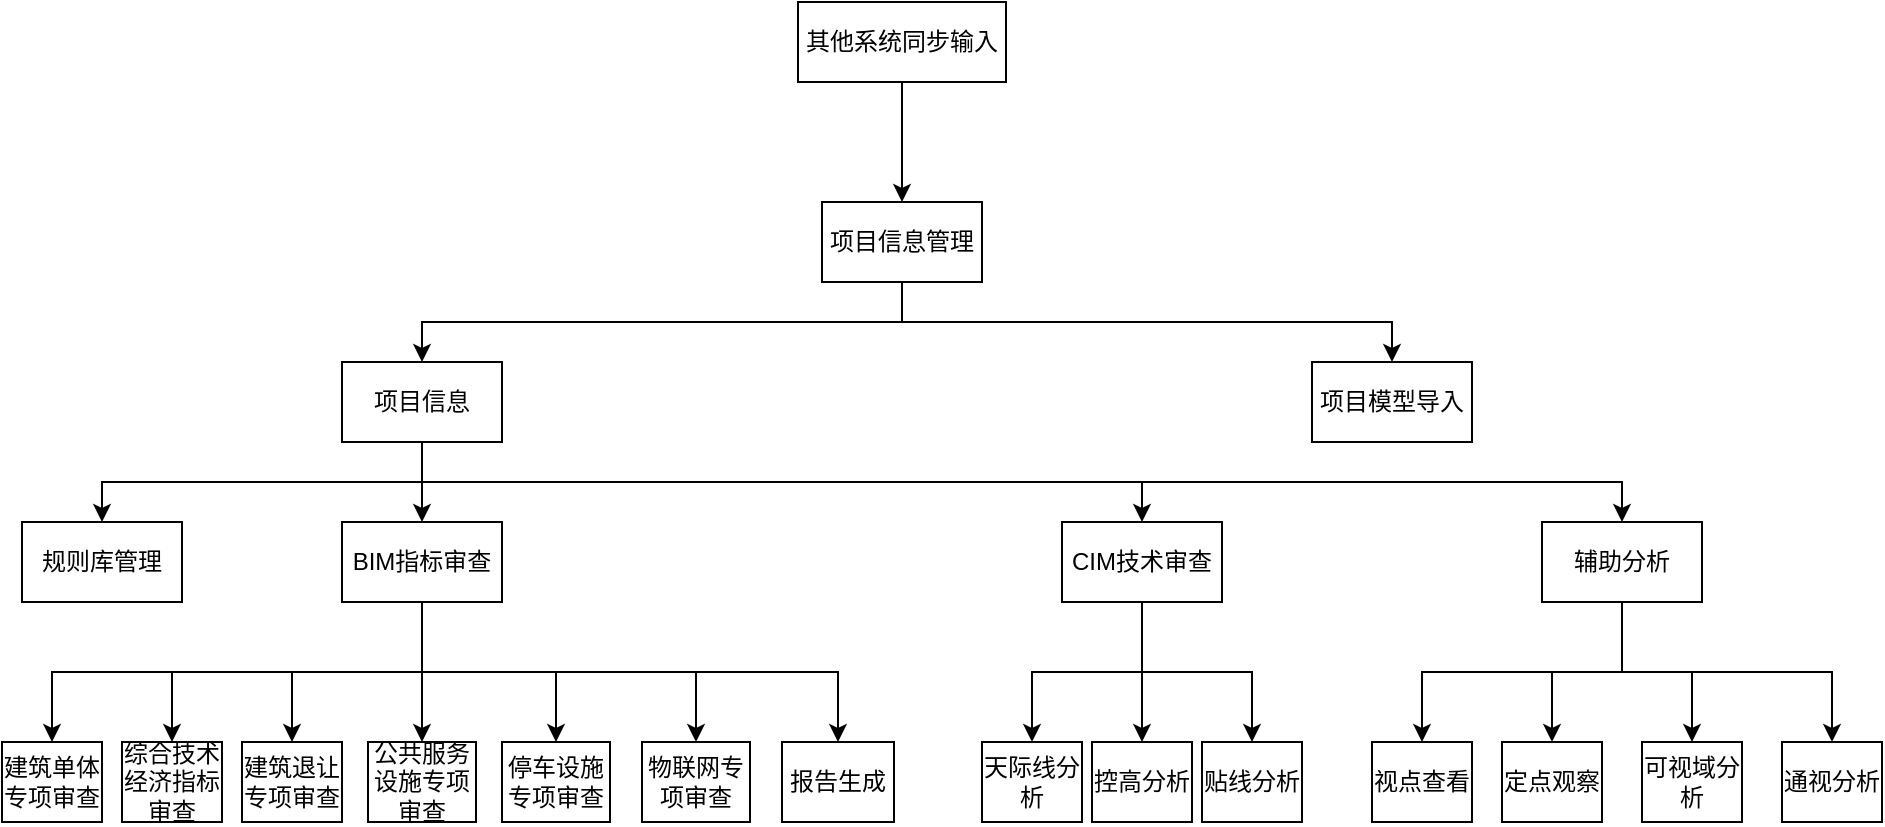 <mxfile version="14.9.8" type="github">
  <diagram id="styI5fg3Mlbr4pc_d02F" name="Page-1">
    <mxGraphModel dx="2012" dy="635" grid="1" gridSize="10" guides="1" tooltips="1" connect="1" arrows="1" fold="1" page="1" pageScale="1" pageWidth="827" pageHeight="1169" math="0" shadow="0">
      <root>
        <mxCell id="0" />
        <mxCell id="1" parent="0" />
        <mxCell id="FkTYA5YszxBsdHCB7o3I-4" style="edgeStyle=orthogonalEdgeStyle;rounded=0;orthogonalLoop=1;jettySize=auto;html=1;exitX=0.5;exitY=1;exitDx=0;exitDy=0;entryX=0.5;entryY=0;entryDx=0;entryDy=0;" edge="1" parent="1" source="FkTYA5YszxBsdHCB7o3I-2" target="FkTYA5YszxBsdHCB7o3I-3">
          <mxGeometry relative="1" as="geometry" />
        </mxCell>
        <mxCell id="FkTYA5YszxBsdHCB7o3I-6" style="edgeStyle=orthogonalEdgeStyle;rounded=0;orthogonalLoop=1;jettySize=auto;html=1;exitX=0.5;exitY=1;exitDx=0;exitDy=0;entryX=0.5;entryY=0;entryDx=0;entryDy=0;" edge="1" parent="1" source="FkTYA5YszxBsdHCB7o3I-2" target="FkTYA5YszxBsdHCB7o3I-5">
          <mxGeometry relative="1" as="geometry" />
        </mxCell>
        <mxCell id="FkTYA5YszxBsdHCB7o3I-2" value="项目信息管理" style="rounded=0;whiteSpace=wrap;html=1;" vertex="1" parent="1">
          <mxGeometry x="310" y="200" width="80" height="40" as="geometry" />
        </mxCell>
        <mxCell id="FkTYA5YszxBsdHCB7o3I-11" style="edgeStyle=orthogonalEdgeStyle;rounded=0;orthogonalLoop=1;jettySize=auto;html=1;exitX=0.5;exitY=1;exitDx=0;exitDy=0;" edge="1" parent="1" source="FkTYA5YszxBsdHCB7o3I-3" target="FkTYA5YszxBsdHCB7o3I-7">
          <mxGeometry relative="1" as="geometry" />
        </mxCell>
        <mxCell id="FkTYA5YszxBsdHCB7o3I-12" style="edgeStyle=orthogonalEdgeStyle;rounded=0;orthogonalLoop=1;jettySize=auto;html=1;exitX=0.5;exitY=1;exitDx=0;exitDy=0;" edge="1" parent="1" source="FkTYA5YszxBsdHCB7o3I-3" target="FkTYA5YszxBsdHCB7o3I-8">
          <mxGeometry relative="1" as="geometry" />
        </mxCell>
        <mxCell id="FkTYA5YszxBsdHCB7o3I-13" style="edgeStyle=orthogonalEdgeStyle;rounded=0;orthogonalLoop=1;jettySize=auto;html=1;exitX=0.5;exitY=1;exitDx=0;exitDy=0;entryX=0.5;entryY=0;entryDx=0;entryDy=0;" edge="1" parent="1" source="FkTYA5YszxBsdHCB7o3I-3" target="FkTYA5YszxBsdHCB7o3I-9">
          <mxGeometry relative="1" as="geometry" />
        </mxCell>
        <mxCell id="FkTYA5YszxBsdHCB7o3I-14" style="edgeStyle=orthogonalEdgeStyle;rounded=0;orthogonalLoop=1;jettySize=auto;html=1;exitX=0.5;exitY=1;exitDx=0;exitDy=0;entryX=0.5;entryY=0;entryDx=0;entryDy=0;" edge="1" parent="1" source="FkTYA5YszxBsdHCB7o3I-3" target="FkTYA5YszxBsdHCB7o3I-10">
          <mxGeometry relative="1" as="geometry" />
        </mxCell>
        <mxCell id="FkTYA5YszxBsdHCB7o3I-3" value="项目信息" style="rounded=0;whiteSpace=wrap;html=1;" vertex="1" parent="1">
          <mxGeometry x="70" y="280" width="80" height="40" as="geometry" />
        </mxCell>
        <mxCell id="FkTYA5YszxBsdHCB7o3I-5" value="项目模型导入" style="rounded=0;whiteSpace=wrap;html=1;" vertex="1" parent="1">
          <mxGeometry x="555" y="280" width="80" height="40" as="geometry" />
        </mxCell>
        <mxCell id="FkTYA5YszxBsdHCB7o3I-7" value="规则库管理" style="rounded=0;whiteSpace=wrap;html=1;" vertex="1" parent="1">
          <mxGeometry x="-90" y="360" width="80" height="40" as="geometry" />
        </mxCell>
        <mxCell id="FkTYA5YszxBsdHCB7o3I-22" style="edgeStyle=orthogonalEdgeStyle;rounded=0;orthogonalLoop=1;jettySize=auto;html=1;exitX=0.5;exitY=1;exitDx=0;exitDy=0;entryX=0.5;entryY=0;entryDx=0;entryDy=0;" edge="1" parent="1" source="FkTYA5YszxBsdHCB7o3I-8" target="FkTYA5YszxBsdHCB7o3I-15">
          <mxGeometry relative="1" as="geometry" />
        </mxCell>
        <mxCell id="FkTYA5YszxBsdHCB7o3I-23" style="edgeStyle=orthogonalEdgeStyle;rounded=0;orthogonalLoop=1;jettySize=auto;html=1;exitX=0.5;exitY=1;exitDx=0;exitDy=0;entryX=0.5;entryY=0;entryDx=0;entryDy=0;" edge="1" parent="1" source="FkTYA5YszxBsdHCB7o3I-8" target="FkTYA5YszxBsdHCB7o3I-16">
          <mxGeometry relative="1" as="geometry" />
        </mxCell>
        <mxCell id="FkTYA5YszxBsdHCB7o3I-24" style="edgeStyle=orthogonalEdgeStyle;rounded=0;orthogonalLoop=1;jettySize=auto;html=1;exitX=0.5;exitY=1;exitDx=0;exitDy=0;" edge="1" parent="1" source="FkTYA5YszxBsdHCB7o3I-8" target="FkTYA5YszxBsdHCB7o3I-18">
          <mxGeometry relative="1" as="geometry" />
        </mxCell>
        <mxCell id="FkTYA5YszxBsdHCB7o3I-25" style="edgeStyle=orthogonalEdgeStyle;rounded=0;orthogonalLoop=1;jettySize=auto;html=1;exitX=0.5;exitY=1;exitDx=0;exitDy=0;entryX=0.5;entryY=0;entryDx=0;entryDy=0;" edge="1" parent="1" source="FkTYA5YszxBsdHCB7o3I-8" target="FkTYA5YszxBsdHCB7o3I-19">
          <mxGeometry relative="1" as="geometry" />
        </mxCell>
        <mxCell id="FkTYA5YszxBsdHCB7o3I-26" style="edgeStyle=orthogonalEdgeStyle;rounded=0;orthogonalLoop=1;jettySize=auto;html=1;exitX=0.5;exitY=1;exitDx=0;exitDy=0;entryX=0.5;entryY=0;entryDx=0;entryDy=0;" edge="1" parent="1" source="FkTYA5YszxBsdHCB7o3I-8" target="FkTYA5YszxBsdHCB7o3I-20">
          <mxGeometry relative="1" as="geometry" />
        </mxCell>
        <mxCell id="FkTYA5YszxBsdHCB7o3I-27" style="edgeStyle=orthogonalEdgeStyle;rounded=0;orthogonalLoop=1;jettySize=auto;html=1;exitX=0.5;exitY=1;exitDx=0;exitDy=0;entryX=0.5;entryY=0;entryDx=0;entryDy=0;" edge="1" parent="1" source="FkTYA5YszxBsdHCB7o3I-8" target="FkTYA5YszxBsdHCB7o3I-17">
          <mxGeometry relative="1" as="geometry" />
        </mxCell>
        <mxCell id="FkTYA5YszxBsdHCB7o3I-29" style="edgeStyle=orthogonalEdgeStyle;rounded=0;orthogonalLoop=1;jettySize=auto;html=1;exitX=0.5;exitY=1;exitDx=0;exitDy=0;entryX=0.5;entryY=0;entryDx=0;entryDy=0;" edge="1" parent="1" source="FkTYA5YszxBsdHCB7o3I-8" target="FkTYA5YszxBsdHCB7o3I-21">
          <mxGeometry relative="1" as="geometry" />
        </mxCell>
        <mxCell id="FkTYA5YszxBsdHCB7o3I-8" value="BIM指标审查" style="rounded=0;whiteSpace=wrap;html=1;" vertex="1" parent="1">
          <mxGeometry x="70" y="360" width="80" height="40" as="geometry" />
        </mxCell>
        <mxCell id="FkTYA5YszxBsdHCB7o3I-35" style="edgeStyle=orthogonalEdgeStyle;rounded=0;orthogonalLoop=1;jettySize=auto;html=1;exitX=0.5;exitY=1;exitDx=0;exitDy=0;entryX=0.5;entryY=0;entryDx=0;entryDy=0;" edge="1" parent="1" source="FkTYA5YszxBsdHCB7o3I-9" target="FkTYA5YszxBsdHCB7o3I-31">
          <mxGeometry relative="1" as="geometry" />
        </mxCell>
        <mxCell id="FkTYA5YszxBsdHCB7o3I-36" style="edgeStyle=orthogonalEdgeStyle;rounded=0;orthogonalLoop=1;jettySize=auto;html=1;exitX=0.5;exitY=1;exitDx=0;exitDy=0;entryX=0.5;entryY=0;entryDx=0;entryDy=0;" edge="1" parent="1" source="FkTYA5YszxBsdHCB7o3I-9" target="FkTYA5YszxBsdHCB7o3I-32">
          <mxGeometry relative="1" as="geometry" />
        </mxCell>
        <mxCell id="FkTYA5YszxBsdHCB7o3I-37" style="edgeStyle=orthogonalEdgeStyle;rounded=0;orthogonalLoop=1;jettySize=auto;html=1;exitX=0.5;exitY=1;exitDx=0;exitDy=0;" edge="1" parent="1" source="FkTYA5YszxBsdHCB7o3I-9" target="FkTYA5YszxBsdHCB7o3I-33">
          <mxGeometry relative="1" as="geometry" />
        </mxCell>
        <mxCell id="FkTYA5YszxBsdHCB7o3I-9" value="CIM技术审查" style="rounded=0;whiteSpace=wrap;html=1;" vertex="1" parent="1">
          <mxGeometry x="430" y="360" width="80" height="40" as="geometry" />
        </mxCell>
        <mxCell id="FkTYA5YszxBsdHCB7o3I-42" style="edgeStyle=orthogonalEdgeStyle;rounded=0;orthogonalLoop=1;jettySize=auto;html=1;exitX=0.5;exitY=1;exitDx=0;exitDy=0;entryX=0.5;entryY=0;entryDx=0;entryDy=0;" edge="1" parent="1" source="FkTYA5YszxBsdHCB7o3I-10" target="FkTYA5YszxBsdHCB7o3I-38">
          <mxGeometry relative="1" as="geometry" />
        </mxCell>
        <mxCell id="FkTYA5YszxBsdHCB7o3I-43" style="edgeStyle=orthogonalEdgeStyle;rounded=0;orthogonalLoop=1;jettySize=auto;html=1;exitX=0.5;exitY=1;exitDx=0;exitDy=0;entryX=0.5;entryY=0;entryDx=0;entryDy=0;" edge="1" parent="1" source="FkTYA5YszxBsdHCB7o3I-10" target="FkTYA5YszxBsdHCB7o3I-39">
          <mxGeometry relative="1" as="geometry" />
        </mxCell>
        <mxCell id="FkTYA5YszxBsdHCB7o3I-44" style="edgeStyle=orthogonalEdgeStyle;rounded=0;orthogonalLoop=1;jettySize=auto;html=1;exitX=0.5;exitY=1;exitDx=0;exitDy=0;entryX=0.5;entryY=0;entryDx=0;entryDy=0;" edge="1" parent="1" source="FkTYA5YszxBsdHCB7o3I-10" target="FkTYA5YszxBsdHCB7o3I-40">
          <mxGeometry relative="1" as="geometry" />
        </mxCell>
        <mxCell id="FkTYA5YszxBsdHCB7o3I-45" style="edgeStyle=orthogonalEdgeStyle;rounded=0;orthogonalLoop=1;jettySize=auto;html=1;exitX=0.5;exitY=1;exitDx=0;exitDy=0;" edge="1" parent="1" source="FkTYA5YszxBsdHCB7o3I-10" target="FkTYA5YszxBsdHCB7o3I-41">
          <mxGeometry relative="1" as="geometry" />
        </mxCell>
        <mxCell id="FkTYA5YszxBsdHCB7o3I-10" value="辅助分析" style="rounded=0;whiteSpace=wrap;html=1;" vertex="1" parent="1">
          <mxGeometry x="670" y="360" width="80" height="40" as="geometry" />
        </mxCell>
        <mxCell id="FkTYA5YszxBsdHCB7o3I-15" value="建筑单体专项审查" style="rounded=0;whiteSpace=wrap;html=1;" vertex="1" parent="1">
          <mxGeometry x="-100" y="470" width="50" height="40" as="geometry" />
        </mxCell>
        <mxCell id="FkTYA5YszxBsdHCB7o3I-16" value="综合技术经济指标审查" style="rounded=0;whiteSpace=wrap;html=1;" vertex="1" parent="1">
          <mxGeometry x="-40" y="470" width="50" height="40" as="geometry" />
        </mxCell>
        <mxCell id="FkTYA5YszxBsdHCB7o3I-17" value="物联网专项审查" style="rounded=0;whiteSpace=wrap;html=1;" vertex="1" parent="1">
          <mxGeometry x="220" y="470" width="54" height="40" as="geometry" />
        </mxCell>
        <mxCell id="FkTYA5YszxBsdHCB7o3I-18" value="建筑退让专项审查" style="rounded=0;whiteSpace=wrap;html=1;" vertex="1" parent="1">
          <mxGeometry x="20" y="470" width="50" height="40" as="geometry" />
        </mxCell>
        <mxCell id="FkTYA5YszxBsdHCB7o3I-19" value="公共服务设施专项审查" style="rounded=0;whiteSpace=wrap;html=1;" vertex="1" parent="1">
          <mxGeometry x="83" y="470" width="54" height="40" as="geometry" />
        </mxCell>
        <mxCell id="FkTYA5YszxBsdHCB7o3I-20" value="停车设施专项审查" style="rounded=0;whiteSpace=wrap;html=1;" vertex="1" parent="1">
          <mxGeometry x="150" y="470" width="54" height="40" as="geometry" />
        </mxCell>
        <mxCell id="FkTYA5YszxBsdHCB7o3I-21" value="报告生成" style="rounded=0;whiteSpace=wrap;html=1;" vertex="1" parent="1">
          <mxGeometry x="290" y="470" width="56" height="40" as="geometry" />
        </mxCell>
        <mxCell id="FkTYA5YszxBsdHCB7o3I-31" value="天际线分析" style="rounded=0;whiteSpace=wrap;html=1;" vertex="1" parent="1">
          <mxGeometry x="390" y="470" width="50" height="40" as="geometry" />
        </mxCell>
        <mxCell id="FkTYA5YszxBsdHCB7o3I-32" value="控高分析" style="rounded=0;whiteSpace=wrap;html=1;" vertex="1" parent="1">
          <mxGeometry x="445" y="470" width="50" height="40" as="geometry" />
        </mxCell>
        <mxCell id="FkTYA5YszxBsdHCB7o3I-33" value="贴线分析" style="rounded=0;whiteSpace=wrap;html=1;" vertex="1" parent="1">
          <mxGeometry x="500" y="470" width="50" height="40" as="geometry" />
        </mxCell>
        <mxCell id="FkTYA5YszxBsdHCB7o3I-38" value="视点查看" style="rounded=0;whiteSpace=wrap;html=1;" vertex="1" parent="1">
          <mxGeometry x="585" y="470" width="50" height="40" as="geometry" />
        </mxCell>
        <mxCell id="FkTYA5YszxBsdHCB7o3I-39" value="定点观察" style="rounded=0;whiteSpace=wrap;html=1;" vertex="1" parent="1">
          <mxGeometry x="650" y="470" width="50" height="40" as="geometry" />
        </mxCell>
        <mxCell id="FkTYA5YszxBsdHCB7o3I-40" value="可视域分析" style="rounded=0;whiteSpace=wrap;html=1;" vertex="1" parent="1">
          <mxGeometry x="720" y="470" width="50" height="40" as="geometry" />
        </mxCell>
        <mxCell id="FkTYA5YszxBsdHCB7o3I-41" value="通视分析" style="rounded=0;whiteSpace=wrap;html=1;" vertex="1" parent="1">
          <mxGeometry x="790" y="470" width="50" height="40" as="geometry" />
        </mxCell>
        <mxCell id="FkTYA5YszxBsdHCB7o3I-48" style="edgeStyle=orthogonalEdgeStyle;rounded=0;orthogonalLoop=1;jettySize=auto;html=1;exitX=0.5;exitY=1;exitDx=0;exitDy=0;entryX=0.5;entryY=0;entryDx=0;entryDy=0;" edge="1" parent="1" source="FkTYA5YszxBsdHCB7o3I-47" target="FkTYA5YszxBsdHCB7o3I-2">
          <mxGeometry relative="1" as="geometry" />
        </mxCell>
        <mxCell id="FkTYA5YszxBsdHCB7o3I-47" value="其他系统同步输入" style="rounded=0;whiteSpace=wrap;html=1;" vertex="1" parent="1">
          <mxGeometry x="298" y="100" width="104" height="40" as="geometry" />
        </mxCell>
      </root>
    </mxGraphModel>
  </diagram>
</mxfile>

